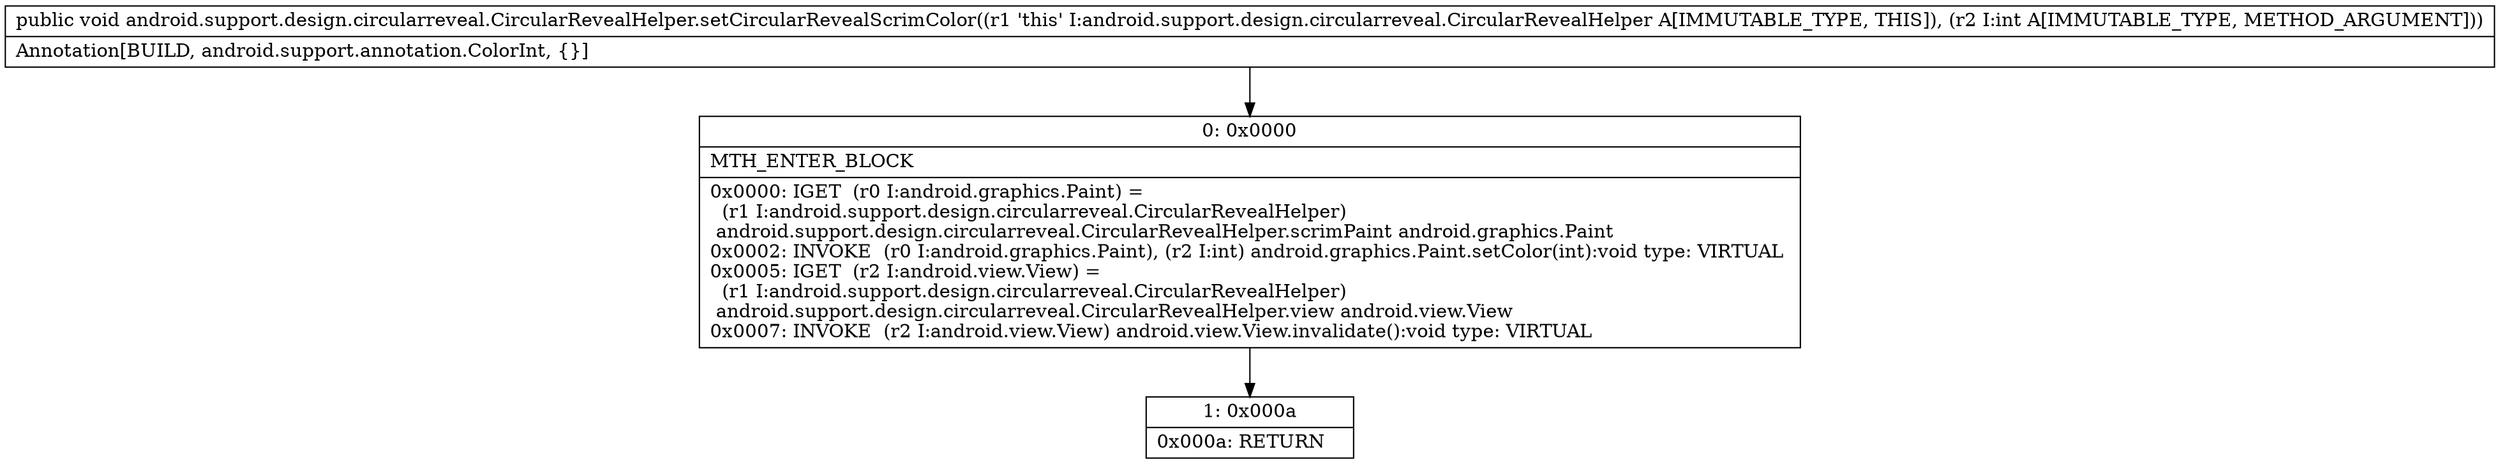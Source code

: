 digraph "CFG forandroid.support.design.circularreveal.CircularRevealHelper.setCircularRevealScrimColor(I)V" {
Node_0 [shape=record,label="{0\:\ 0x0000|MTH_ENTER_BLOCK\l|0x0000: IGET  (r0 I:android.graphics.Paint) = \l  (r1 I:android.support.design.circularreveal.CircularRevealHelper)\l android.support.design.circularreveal.CircularRevealHelper.scrimPaint android.graphics.Paint \l0x0002: INVOKE  (r0 I:android.graphics.Paint), (r2 I:int) android.graphics.Paint.setColor(int):void type: VIRTUAL \l0x0005: IGET  (r2 I:android.view.View) = \l  (r1 I:android.support.design.circularreveal.CircularRevealHelper)\l android.support.design.circularreveal.CircularRevealHelper.view android.view.View \l0x0007: INVOKE  (r2 I:android.view.View) android.view.View.invalidate():void type: VIRTUAL \l}"];
Node_1 [shape=record,label="{1\:\ 0x000a|0x000a: RETURN   \l}"];
MethodNode[shape=record,label="{public void android.support.design.circularreveal.CircularRevealHelper.setCircularRevealScrimColor((r1 'this' I:android.support.design.circularreveal.CircularRevealHelper A[IMMUTABLE_TYPE, THIS]), (r2 I:int A[IMMUTABLE_TYPE, METHOD_ARGUMENT]))  | Annotation[BUILD, android.support.annotation.ColorInt, \{\}]\l}"];
MethodNode -> Node_0;
Node_0 -> Node_1;
}

